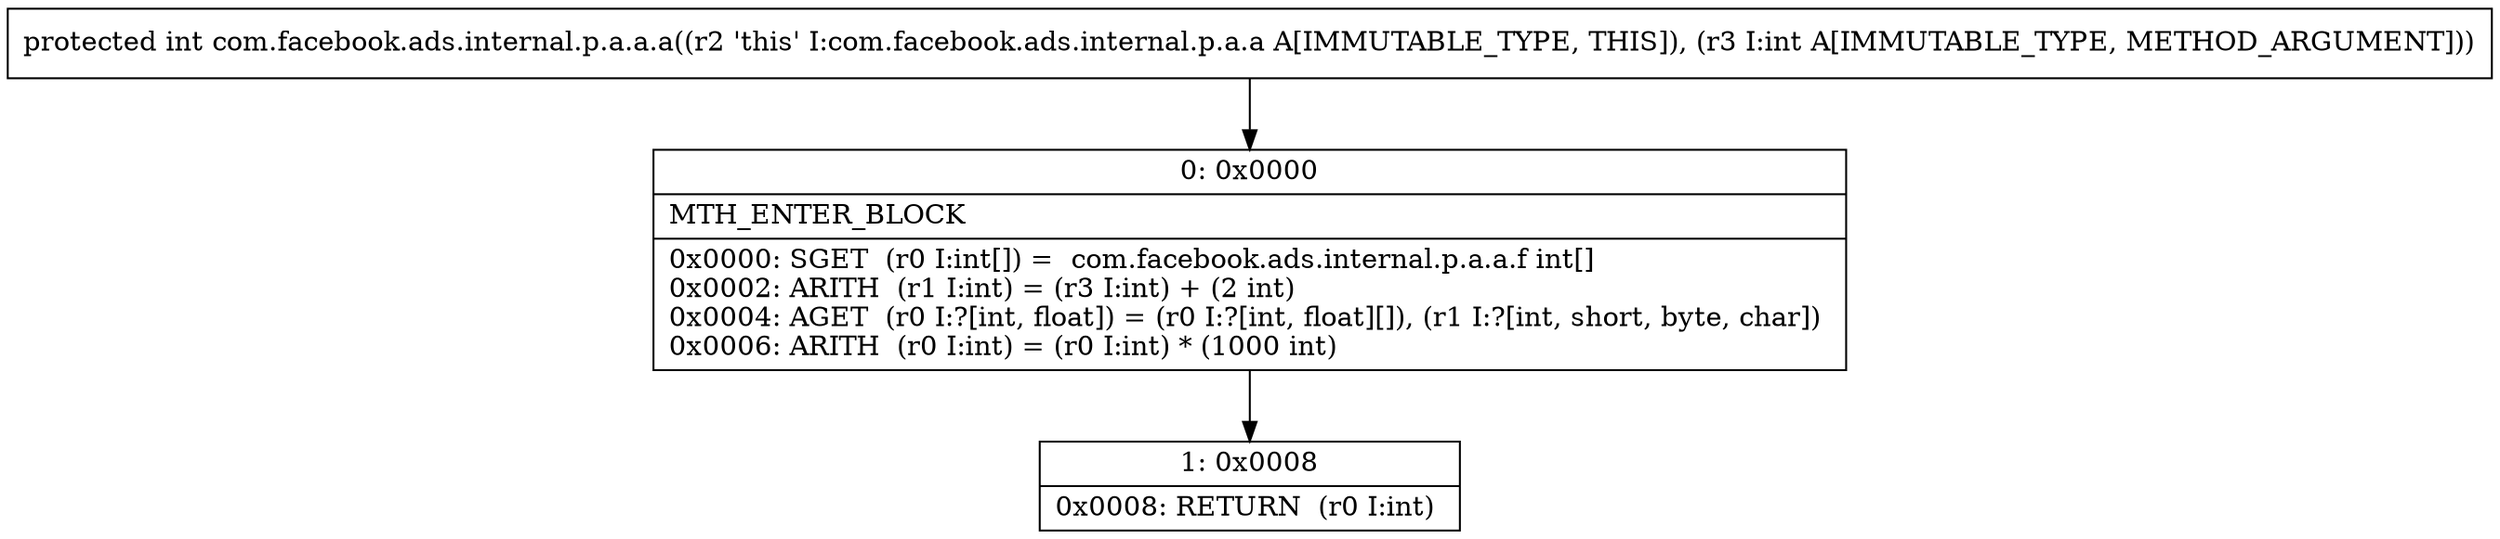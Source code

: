 digraph "CFG forcom.facebook.ads.internal.p.a.a.a(I)I" {
Node_0 [shape=record,label="{0\:\ 0x0000|MTH_ENTER_BLOCK\l|0x0000: SGET  (r0 I:int[]) =  com.facebook.ads.internal.p.a.a.f int[] \l0x0002: ARITH  (r1 I:int) = (r3 I:int) + (2 int) \l0x0004: AGET  (r0 I:?[int, float]) = (r0 I:?[int, float][]), (r1 I:?[int, short, byte, char]) \l0x0006: ARITH  (r0 I:int) = (r0 I:int) * (1000 int) \l}"];
Node_1 [shape=record,label="{1\:\ 0x0008|0x0008: RETURN  (r0 I:int) \l}"];
MethodNode[shape=record,label="{protected int com.facebook.ads.internal.p.a.a.a((r2 'this' I:com.facebook.ads.internal.p.a.a A[IMMUTABLE_TYPE, THIS]), (r3 I:int A[IMMUTABLE_TYPE, METHOD_ARGUMENT])) }"];
MethodNode -> Node_0;
Node_0 -> Node_1;
}

